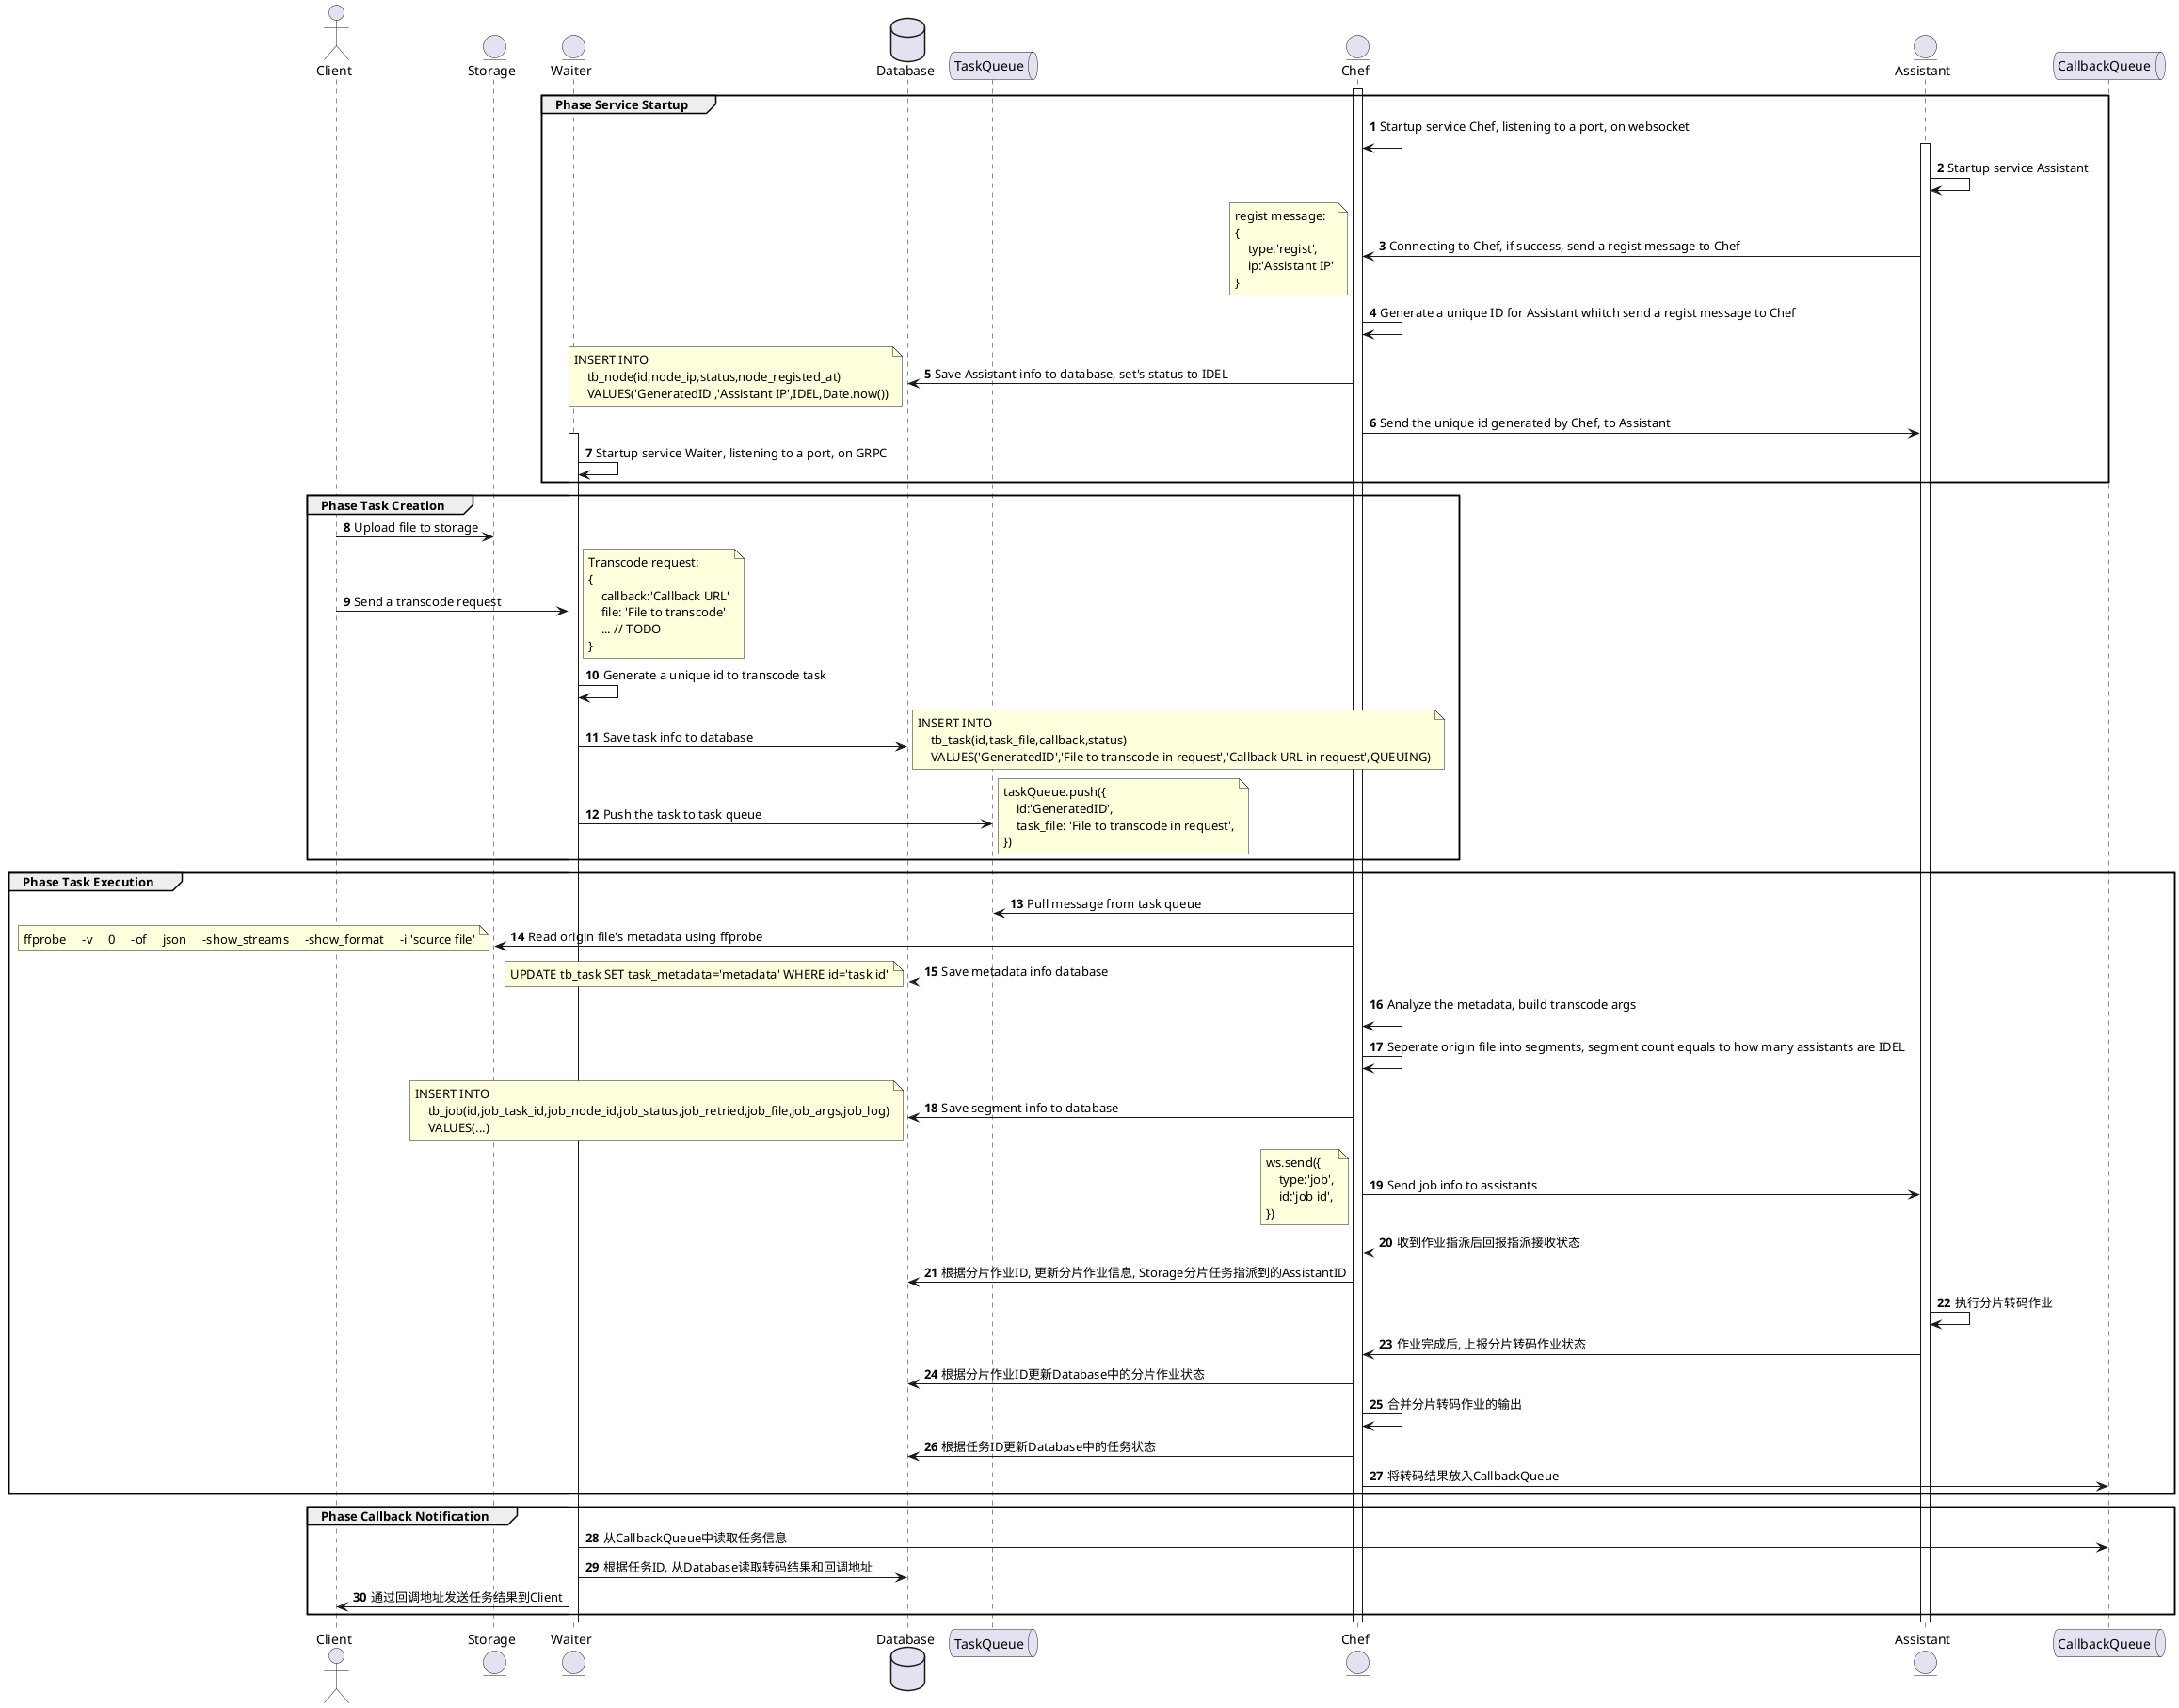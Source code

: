 @startuml Sequence Design

actor Client
entity Storage
entity Waiter
database Database
queue TaskQueue
entity Chef
entity Assistant
queue CallbackQueue

autonumber

group Phase Service Startup
    activate Chef
    Chef -> Chef: Startup service Chef, listening to a port, on websocket
    activate Assistant
    Assistant -> Assistant: Startup service Assistant
    Assistant -> Chef : Connecting to Chef, if success, send a regist message to Chef
    note left
    regist message:
    {
        type:'regist',
        ip:'Assistant IP'
    }
    end note
    Chef -> Chef : Generate a unique ID for Assistant whitch send a regist message to Chef
    Chef -> Database : Save Assistant info to database, set's status to IDEL
    note left
    INSERT INTO 
        tb_node(id,node_ip,status,node_registed_at) 
        VALUES('GeneratedID','Assistant IP',IDEL,Date.now())
    end note
    Chef -> Assistant : Send the unique id generated by Chef, to Assistant

    activate Waiter
    Waiter -> Waiter: Startup service Waiter, listening to a port, on GRPC

end

group Phase Task Creation
    Client -> Storage : Upload file to storage
    Client -> Waiter : Send a transcode request
    note right
    Transcode request:
    {
        callback:'Callback URL'
        file: 'File to transcode'
        ... // TODO
    }
    end note
    Waiter -> Waiter : Generate a unique id to transcode task
    Waiter -> Database : Save task info to database
    note right
    INSERT INTO
        tb_task(id,task_file,callback,status)
        VALUES('GeneratedID','File to transcode in request','Callback URL in request',QUEUING)
    end note
    Waiter -> TaskQueue : Push the task to task queue
    note right
    taskQueue.push({
        id:'GeneratedID',
        task_file: 'File to transcode in request',
    })
    end note
end

group Phase Task Execution
    Chef -> TaskQueue : Pull message from task queue
    Chef -> Storage : Read origin file's metadata using ffprobe
    note left
    ffprobe \
    -v \
    0 \
    -of \
    json \
    -show_streams \
    -show_format \
    -i 'source file'
    end note
    Chef -> Database : Save metadata info database
    note left
    UPDATE tb_task SET task_metadata='metadata' WHERE id='task id'
    end note
    Chef -> Chef : Analyze the metadata, build transcode args
    ' Chef -> Database : Save transcode args to database
    ' note left
    ' UPDATE tb_task SET task_args='transcode args' WHERE id='task id'
    ' end note
    Chef -> Chef : Seperate origin file into segments, segment count equals to how many assistants are IDEL
    Chef -> Database: Save segment info to database
    note left
    INSERT INTO 
        tb_job(id,job_task_id,job_node_id,job_status,job_retried,job_file,job_args,job_log)
        VALUES(...)
    end note
    Chef -> Assistant: Send job info to assistants
    note left
    ws.send({
        type:'job',
        id:'job id',
    })
    end note
    Assistant -> Chef : 收到作业指派后回报指派接收状态
    Chef -> Database : 根据分片作业ID, 更新分片作业信息, Storage分片任务指派到的AssistantID
    Assistant -> Assistant: 执行分片转码作业
    Assistant -> Chef : 作业完成后, 上报分片转码作业状态
    Chef -> Database: 根据分片作业ID更新Database中的分片作业状态
    Chef -> Chef : 合并分片转码作业的输出
    Chef -> Database: 根据任务ID更新Database中的任务状态
    Chef -> CallbackQueue : 将转码结果放入CallbackQueue
end

group Phase Callback Notification
    Waiter -> CallbackQueue : 从CallbackQueue中读取任务信息
    Waiter -> Database : 根据任务ID, 从Database读取转码结果和回调地址
    Waiter -> Client : 通过回调地址发送任务结果到Client
end

@enduml